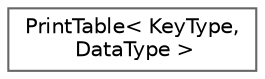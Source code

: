 digraph "Graphical Class Hierarchy"
{
 // LATEX_PDF_SIZE
  bgcolor="transparent";
  edge [fontname=Helvetica,fontsize=10,labelfontname=Helvetica,labelfontsize=10];
  node [fontname=Helvetica,fontsize=10,shape=box,height=0.2,width=0.4];
  rankdir="LR";
  Node0 [id="Node000000",label="PrintTable\< KeyType,\l DataType \>",height=0.2,width=0.4,color="grey40", fillcolor="white", style="filled",URL="$classFoam_1_1PrintTable.html",tooltip="Print a table in parallel, e.g.;."];
}
